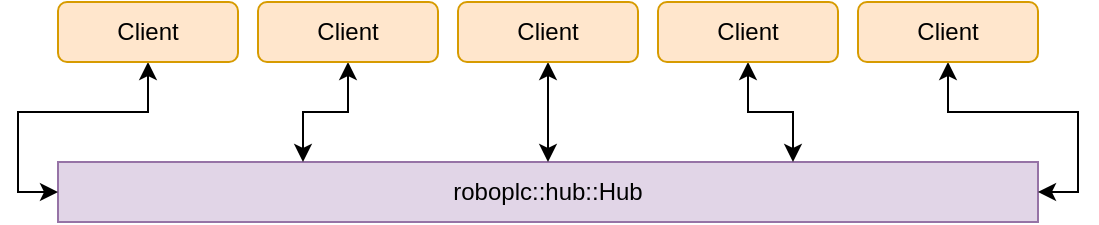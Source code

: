 <mxfile version="23.1.5" type="device">
  <diagram name="Page-1" id="XZRZUxMtIvAYBbclKysw">
    <mxGraphModel dx="1430" dy="867" grid="1" gridSize="10" guides="1" tooltips="1" connect="1" arrows="1" fold="1" page="1" pageScale="1" pageWidth="850" pageHeight="1100" math="0" shadow="0">
      <root>
        <mxCell id="0" />
        <mxCell id="1" parent="0" />
        <mxCell id="mMenPS1IPE8I67BX1YeW-2" value="roboplc::hub::Hub" style="rounded=0;whiteSpace=wrap;html=1;fillColor=#e1d5e7;strokeColor=#9673a6;" vertex="1" parent="1">
          <mxGeometry x="50" y="120" width="490" height="30" as="geometry" />
        </mxCell>
        <mxCell id="mMenPS1IPE8I67BX1YeW-8" style="edgeStyle=orthogonalEdgeStyle;rounded=0;orthogonalLoop=1;jettySize=auto;html=1;exitX=0.5;exitY=1;exitDx=0;exitDy=0;entryX=0;entryY=0.5;entryDx=0;entryDy=0;startArrow=classic;startFill=1;" edge="1" parent="1" source="mMenPS1IPE8I67BX1YeW-3" target="mMenPS1IPE8I67BX1YeW-2">
          <mxGeometry relative="1" as="geometry" />
        </mxCell>
        <mxCell id="mMenPS1IPE8I67BX1YeW-3" value="Client" style="rounded=1;whiteSpace=wrap;html=1;fillColor=#ffe6cc;strokeColor=#d79b00;" vertex="1" parent="1">
          <mxGeometry x="50" y="40" width="90" height="30" as="geometry" />
        </mxCell>
        <mxCell id="mMenPS1IPE8I67BX1YeW-9" style="edgeStyle=orthogonalEdgeStyle;rounded=0;orthogonalLoop=1;jettySize=auto;html=1;exitX=0.5;exitY=1;exitDx=0;exitDy=0;entryX=0.25;entryY=0;entryDx=0;entryDy=0;strokeColor=default;align=center;verticalAlign=middle;fontFamily=Helvetica;fontSize=11;fontColor=default;labelBackgroundColor=default;startArrow=classic;startFill=1;endArrow=classic;" edge="1" parent="1" source="mMenPS1IPE8I67BX1YeW-4" target="mMenPS1IPE8I67BX1YeW-2">
          <mxGeometry relative="1" as="geometry" />
        </mxCell>
        <mxCell id="mMenPS1IPE8I67BX1YeW-4" value="Client" style="rounded=1;whiteSpace=wrap;html=1;fillColor=#ffe6cc;strokeColor=#d79b00;" vertex="1" parent="1">
          <mxGeometry x="150" y="40" width="90" height="30" as="geometry" />
        </mxCell>
        <mxCell id="mMenPS1IPE8I67BX1YeW-10" style="edgeStyle=orthogonalEdgeStyle;rounded=0;orthogonalLoop=1;jettySize=auto;html=1;exitX=0.5;exitY=1;exitDx=0;exitDy=0;strokeColor=default;align=center;verticalAlign=middle;fontFamily=Helvetica;fontSize=11;fontColor=default;labelBackgroundColor=default;startArrow=classic;startFill=1;endArrow=classic;" edge="1" parent="1" source="mMenPS1IPE8I67BX1YeW-5" target="mMenPS1IPE8I67BX1YeW-2">
          <mxGeometry relative="1" as="geometry" />
        </mxCell>
        <mxCell id="mMenPS1IPE8I67BX1YeW-5" value="Client" style="rounded=1;whiteSpace=wrap;html=1;fillColor=#ffe6cc;strokeColor=#d79b00;" vertex="1" parent="1">
          <mxGeometry x="250" y="40" width="90" height="30" as="geometry" />
        </mxCell>
        <mxCell id="mMenPS1IPE8I67BX1YeW-11" style="edgeStyle=orthogonalEdgeStyle;rounded=0;orthogonalLoop=1;jettySize=auto;html=1;entryX=0.75;entryY=0;entryDx=0;entryDy=0;strokeColor=default;align=center;verticalAlign=middle;fontFamily=Helvetica;fontSize=11;fontColor=default;labelBackgroundColor=default;startArrow=classic;startFill=1;endArrow=classic;" edge="1" parent="1" source="mMenPS1IPE8I67BX1YeW-6" target="mMenPS1IPE8I67BX1YeW-2">
          <mxGeometry relative="1" as="geometry" />
        </mxCell>
        <mxCell id="mMenPS1IPE8I67BX1YeW-6" value="Client" style="rounded=1;whiteSpace=wrap;html=1;fillColor=#ffe6cc;strokeColor=#d79b00;" vertex="1" parent="1">
          <mxGeometry x="350" y="40" width="90" height="30" as="geometry" />
        </mxCell>
        <mxCell id="mMenPS1IPE8I67BX1YeW-12" style="edgeStyle=orthogonalEdgeStyle;rounded=0;orthogonalLoop=1;jettySize=auto;html=1;entryX=1;entryY=0.5;entryDx=0;entryDy=0;strokeColor=default;align=center;verticalAlign=middle;fontFamily=Helvetica;fontSize=11;fontColor=default;labelBackgroundColor=default;startArrow=classic;startFill=1;endArrow=classic;" edge="1" parent="1" source="mMenPS1IPE8I67BX1YeW-7" target="mMenPS1IPE8I67BX1YeW-2">
          <mxGeometry relative="1" as="geometry" />
        </mxCell>
        <mxCell id="mMenPS1IPE8I67BX1YeW-7" value="Client" style="rounded=1;whiteSpace=wrap;html=1;fillColor=#ffe6cc;strokeColor=#d79b00;" vertex="1" parent="1">
          <mxGeometry x="450" y="40" width="90" height="30" as="geometry" />
        </mxCell>
      </root>
    </mxGraphModel>
  </diagram>
</mxfile>
